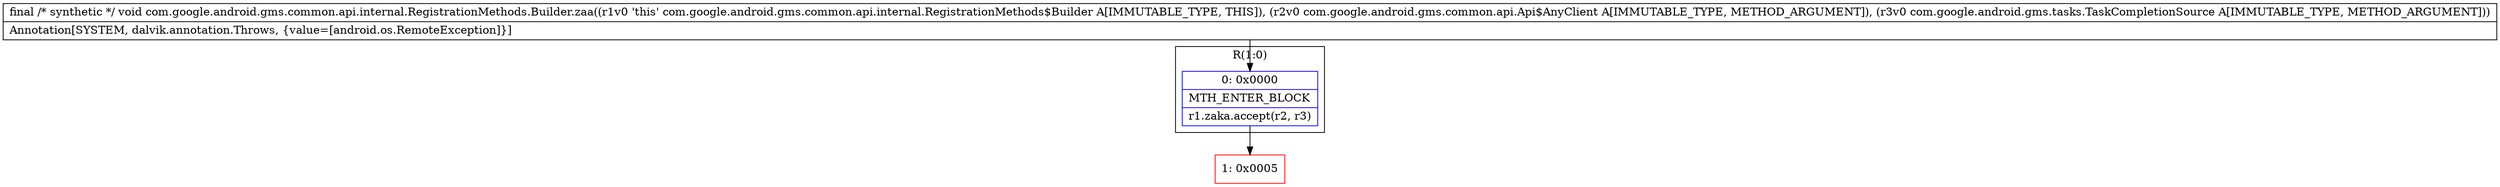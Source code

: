 digraph "CFG forcom.google.android.gms.common.api.internal.RegistrationMethods.Builder.zaa(Lcom\/google\/android\/gms\/common\/api\/Api$AnyClient;Lcom\/google\/android\/gms\/tasks\/TaskCompletionSource;)V" {
subgraph cluster_Region_1572286566 {
label = "R(1:0)";
node [shape=record,color=blue];
Node_0 [shape=record,label="{0\:\ 0x0000|MTH_ENTER_BLOCK\l|r1.zaka.accept(r2, r3)\l}"];
}
Node_1 [shape=record,color=red,label="{1\:\ 0x0005}"];
MethodNode[shape=record,label="{final \/* synthetic *\/ void com.google.android.gms.common.api.internal.RegistrationMethods.Builder.zaa((r1v0 'this' com.google.android.gms.common.api.internal.RegistrationMethods$Builder A[IMMUTABLE_TYPE, THIS]), (r2v0 com.google.android.gms.common.api.Api$AnyClient A[IMMUTABLE_TYPE, METHOD_ARGUMENT]), (r3v0 com.google.android.gms.tasks.TaskCompletionSource A[IMMUTABLE_TYPE, METHOD_ARGUMENT]))  | Annotation[SYSTEM, dalvik.annotation.Throws, \{value=[android.os.RemoteException]\}]\l}"];
MethodNode -> Node_0;
Node_0 -> Node_1;
}

